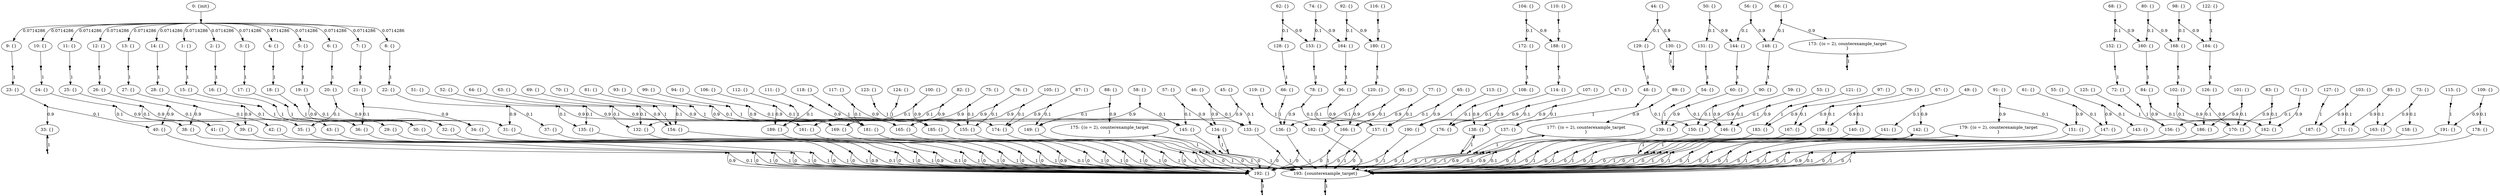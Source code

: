 digraph model {
	0 [ label = "0: {init}" ];
	1 [ label = "1: {}" ];
	2 [ label = "2: {}" ];
	3 [ label = "3: {}" ];
	4 [ label = "4: {}" ];
	5 [ label = "5: {}" ];
	6 [ label = "6: {}" ];
	7 [ label = "7: {}" ];
	8 [ label = "8: {}" ];
	9 [ label = "9: {}" ];
	10 [ label = "10: {}" ];
	11 [ label = "11: {}" ];
	12 [ label = "12: {}" ];
	13 [ label = "13: {}" ];
	14 [ label = "14: {}" ];
	15 [ label = "15: {}" ];
	16 [ label = "16: {}" ];
	17 [ label = "17: {}" ];
	18 [ label = "18: {}" ];
	19 [ label = "19: {}" ];
	20 [ label = "20: {}" ];
	21 [ label = "21: {}" ];
	22 [ label = "22: {}" ];
	23 [ label = "23: {}" ];
	24 [ label = "24: {}" ];
	25 [ label = "25: {}" ];
	26 [ label = "26: {}" ];
	27 [ label = "27: {}" ];
	28 [ label = "28: {}" ];
	29 [ label = "29: {}" ];
	30 [ label = "30: {}" ];
	31 [ label = "31: {}" ];
	32 [ label = "32: {}" ];
	33 [ label = "33: {}" ];
	34 [ label = "34: {}" ];
	35 [ label = "35: {}" ];
	36 [ label = "36: {}" ];
	37 [ label = "37: {}" ];
	38 [ label = "38: {}" ];
	39 [ label = "39: {}" ];
	40 [ label = "40: {}" ];
	41 [ label = "41: {}" ];
	42 [ label = "42: {}" ];
	43 [ label = "43: {}" ];
	44 [ label = "44: {}" ];
	45 [ label = "45: {}" ];
	46 [ label = "46: {}" ];
	47 [ label = "47: {}" ];
	48 [ label = "48: {}" ];
	49 [ label = "49: {}" ];
	50 [ label = "50: {}" ];
	51 [ label = "51: {}" ];
	52 [ label = "52: {}" ];
	53 [ label = "53: {}" ];
	54 [ label = "54: {}" ];
	55 [ label = "55: {}" ];
	56 [ label = "56: {}" ];
	57 [ label = "57: {}" ];
	58 [ label = "58: {}" ];
	59 [ label = "59: {}" ];
	60 [ label = "60: {}" ];
	61 [ label = "61: {}" ];
	62 [ label = "62: {}" ];
	63 [ label = "63: {}" ];
	64 [ label = "64: {}" ];
	65 [ label = "65: {}" ];
	66 [ label = "66: {}" ];
	67 [ label = "67: {}" ];
	68 [ label = "68: {}" ];
	69 [ label = "69: {}" ];
	70 [ label = "70: {}" ];
	71 [ label = "71: {}" ];
	72 [ label = "72: {}" ];
	73 [ label = "73: {}" ];
	74 [ label = "74: {}" ];
	75 [ label = "75: {}" ];
	76 [ label = "76: {}" ];
	77 [ label = "77: {}" ];
	78 [ label = "78: {}" ];
	79 [ label = "79: {}" ];
	80 [ label = "80: {}" ];
	81 [ label = "81: {}" ];
	82 [ label = "82: {}" ];
	83 [ label = "83: {}" ];
	84 [ label = "84: {}" ];
	85 [ label = "85: {}" ];
	86 [ label = "86: {}" ];
	87 [ label = "87: {}" ];
	88 [ label = "88: {}" ];
	89 [ label = "89: {}" ];
	90 [ label = "90: {}" ];
	91 [ label = "91: {}" ];
	92 [ label = "92: {}" ];
	93 [ label = "93: {}" ];
	94 [ label = "94: {}" ];
	95 [ label = "95: {}" ];
	96 [ label = "96: {}" ];
	97 [ label = "97: {}" ];
	98 [ label = "98: {}" ];
	99 [ label = "99: {}" ];
	100 [ label = "100: {}" ];
	101 [ label = "101: {}" ];
	102 [ label = "102: {}" ];
	103 [ label = "103: {}" ];
	104 [ label = "104: {}" ];
	105 [ label = "105: {}" ];
	106 [ label = "106: {}" ];
	107 [ label = "107: {}" ];
	108 [ label = "108: {}" ];
	109 [ label = "109: {}" ];
	110 [ label = "110: {}" ];
	111 [ label = "111: {}" ];
	112 [ label = "112: {}" ];
	113 [ label = "113: {}" ];
	114 [ label = "114: {}" ];
	115 [ label = "115: {}" ];
	116 [ label = "116: {}" ];
	117 [ label = "117: {}" ];
	118 [ label = "118: {}" ];
	119 [ label = "119: {}" ];
	120 [ label = "120: {}" ];
	121 [ label = "121: {}" ];
	122 [ label = "122: {}" ];
	123 [ label = "123: {}" ];
	124 [ label = "124: {}" ];
	125 [ label = "125: {}" ];
	126 [ label = "126: {}" ];
	127 [ label = "127: {}" ];
	128 [ label = "128: {}" ];
	129 [ label = "129: {}" ];
	130 [ label = "130: {}" ];
	131 [ label = "131: {}" ];
	132 [ label = "132: {}" ];
	133 [ label = "133: {}" ];
	134 [ label = "134: {}" ];
	135 [ label = "135: {}" ];
	136 [ label = "136: {}" ];
	137 [ label = "137: {}" ];
	138 [ label = "138: {}" ];
	139 [ label = "139: {}" ];
	140 [ label = "140: {}" ];
	141 [ label = "141: {}" ];
	142 [ label = "142: {}" ];
	143 [ label = "143: {}" ];
	144 [ label = "144: {}" ];
	145 [ label = "145: {}" ];
	146 [ label = "146: {}" ];
	147 [ label = "147: {}" ];
	148 [ label = "148: {}" ];
	149 [ label = "149: {}" ];
	150 [ label = "150: {}" ];
	151 [ label = "151: {}" ];
	152 [ label = "152: {}" ];
	153 [ label = "153: {}" ];
	154 [ label = "154: {}" ];
	155 [ label = "155: {}" ];
	156 [ label = "156: {}" ];
	157 [ label = "157: {}" ];
	158 [ label = "158: {}" ];
	159 [ label = "159: {}" ];
	160 [ label = "160: {}" ];
	161 [ label = "161: {}" ];
	162 [ label = "162: {}" ];
	163 [ label = "163: {}" ];
	164 [ label = "164: {}" ];
	165 [ label = "165: {}" ];
	166 [ label = "166: {}" ];
	167 [ label = "167: {}" ];
	168 [ label = "168: {}" ];
	169 [ label = "169: {}" ];
	170 [ label = "170: {}" ];
	171 [ label = "171: {}" ];
	172 [ label = "172: {}" ];
	173 [ label = "173: {(o = 2), counterexample_target
}" ];
	174 [ label = "174: {}" ];
	175 [ label = "175: {(o = 2), counterexample_target
}" ];
	176 [ label = "176: {}" ];
	177 [ label = "177: {(o = 2), counterexample_target
}" ];
	178 [ label = "178: {}" ];
	179 [ label = "179: {(o = 2), counterexample_target
}" ];
	180 [ label = "180: {}" ];
	181 [ label = "181: {}" ];
	182 [ label = "182: {}" ];
	183 [ label = "183: {}" ];
	184 [ label = "184: {}" ];
	185 [ label = "185: {}" ];
	186 [ label = "186: {}" ];
	187 [ label = "187: {}" ];
	188 [ label = "188: {}" ];
	189 [ label = "189: {}" ];
	190 [ label = "190: {}" ];
	191 [ label = "191: {}" ];
	192 [ label = "192: {}" ];
	193 [ label = "193: {counterexample_target}" ];
	"0c0" [shape = "point"];
	0 -> "0c0";
	"0c0" -> 1 [ label= "0.0714286" ];
	"0c0" -> 2 [ label= "0.0714286" ];
	"0c0" -> 3 [ label= "0.0714286" ];
	"0c0" -> 4 [ label= "0.0714286" ];
	"0c0" -> 5 [ label= "0.0714286" ];
	"0c0" -> 6 [ label= "0.0714286" ];
	"0c0" -> 7 [ label= "0.0714286" ];
	"0c0" -> 8 [ label= "0.0714286" ];
	"0c0" -> 9 [ label= "0.0714286" ];
	"0c0" -> 10 [ label= "0.0714286" ];
	"0c0" -> 11 [ label= "0.0714286" ];
	"0c0" -> 12 [ label= "0.0714286" ];
	"0c0" -> 13 [ label= "0.0714286" ];
	"0c0" -> 14 [ label= "0.0714286" ];
	"1c0" [shape = "point"];
	1 -> "1c0";
	"1c0" -> 15 [ label= "1" ];
	"2c0" [shape = "point"];
	2 -> "2c0";
	"2c0" -> 16 [ label= "1" ];
	"3c0" [shape = "point"];
	3 -> "3c0";
	"3c0" -> 17 [ label= "1" ];
	"4c0" [shape = "point"];
	4 -> "4c0";
	"4c0" -> 18 [ label= "1" ];
	"5c0" [shape = "point"];
	5 -> "5c0";
	"5c0" -> 19 [ label= "1" ];
	"6c0" [shape = "point"];
	6 -> "6c0";
	"6c0" -> 20 [ label= "1" ];
	"7c0" [shape = "point"];
	7 -> "7c0";
	"7c0" -> 21 [ label= "1" ];
	"8c0" [shape = "point"];
	8 -> "8c0";
	"8c0" -> 22 [ label= "1" ];
	"9c0" [shape = "point"];
	9 -> "9c0";
	"9c0" -> 23 [ label= "1" ];
	"10c0" [shape = "point"];
	10 -> "10c0";
	"10c0" -> 24 [ label= "1" ];
	"11c0" [shape = "point"];
	11 -> "11c0";
	"11c0" -> 25 [ label= "1" ];
	"12c0" [shape = "point"];
	12 -> "12c0";
	"12c0" -> 26 [ label= "1" ];
	"13c0" [shape = "point"];
	13 -> "13c0";
	"13c0" -> 27 [ label= "1" ];
	"14c0" [shape = "point"];
	14 -> "14c0";
	"14c0" -> 28 [ label= "1" ];
	"15c0" [shape = "point"];
	15 -> "15c0";
	"15c0" -> 30 [ label= "1" ];
	"16c0" [shape = "point"];
	16 -> "16c0";
	"16c0" -> 29 [ label= "1" ];
	"17c0" [shape = "point"];
	17 -> "17c0";
	"17c0" -> 32 [ label= "1" ];
	"18c0" [shape = "point"];
	18 -> "18c0";
	"18c0" -> 34 [ label= "1" ];
	"19c0" [shape = "point"];
	19 -> "19c0";
	"19c0" -> 30 [ label= "0.9" ];
	"19c0" -> 31 [ label= "0.1" ];
	"20c0" [shape = "point"];
	20 -> "20c0";
	"20c0" -> 32 [ label= "0.9" ];
	"20c0" -> 35 [ label= "0.1" ];
	"21c0" [shape = "point"];
	21 -> "21c0";
	"21c0" -> 34 [ label= "0.9" ];
	"21c0" -> 36 [ label= "0.1" ];
	"22c0" [shape = "point"];
	22 -> "22c0";
	"22c0" -> 31 [ label= "0.9" ];
	"22c0" -> 37 [ label= "0.1" ];
	"23c0" [shape = "point"];
	23 -> "23c0";
	"23c0" -> 33 [ label= "0.9" ];
	"23c0" -> 40 [ label= "0.1" ];
	"24c0" [shape = "point"];
	24 -> "24c0";
	"24c0" -> 35 [ label= "0.9" ];
	"24c0" -> 38 [ label= "0.1" ];
	"25c0" [shape = "point"];
	25 -> "25c0";
	"25c0" -> 36 [ label= "0.9" ];
	"25c0" -> 39 [ label= "0.1" ];
	"26c0" [shape = "point"];
	26 -> "26c0";
	"26c0" -> 40 [ label= "0.9" ];
	"26c0" -> 41 [ label= "0.1" ];
	"27c0" [shape = "point"];
	27 -> "27c0";
	"27c0" -> 38 [ label= "0.9" ];
	"27c0" -> 42 [ label= "0.1" ];
	"28c0" [shape = "point"];
	28 -> "28c0";
	"28c0" -> 39 [ label= "0.9" ];
	"28c0" -> 43 [ label= "0.1" ];
	"29c0" [shape = "point"];
	29 -> "29c0";
	"29c0" -> 192 [ label= "0" ];
	"29c0" -> 193 [ label= "1" ];
	"30c0" [shape = "point"];
	30 -> "30c0";
	"30c0" -> 192 [ label= "0" ];
	"30c0" -> 193 [ label= "1" ];
	"31c0" [shape = "point"];
	31 -> "31c0";
	"31c0" -> 192 [ label= "0" ];
	"31c0" -> 193 [ label= "1" ];
	"32c0" [shape = "point"];
	32 -> "32c0";
	"32c0" -> 192 [ label= "0.9" ];
	"32c0" -> 193 [ label= "0.1" ];
	"33c0" [shape = "point"];
	33 -> "33c0";
	"33c0" -> 33 [ label= "1" ];
	"34c0" [shape = "point"];
	34 -> "34c0";
	"34c0" -> 192 [ label= "0" ];
	"34c0" -> 193 [ label= "1" ];
	"35c0" [shape = "point"];
	35 -> "35c0";
	"35c0" -> 192 [ label= "0" ];
	"35c0" -> 193 [ label= "1" ];
	"36c0" [shape = "point"];
	36 -> "36c0";
	"36c0" -> 192 [ label= "0.9" ];
	"36c0" -> 193 [ label= "0.1" ];
	"37c0" [shape = "point"];
	37 -> "37c0";
	"37c0" -> 192 [ label= "0" ];
	"37c0" -> 193 [ label= "1" ];
	"38c0" [shape = "point"];
	38 -> "38c0";
	"38c0" -> 192 [ label= "0" ];
	"38c0" -> 193 [ label= "1" ];
	"39c0" [shape = "point"];
	39 -> "39c0";
	"39c0" -> 192 [ label= "0" ];
	"39c0" -> 193 [ label= "1" ];
	"40c0" [shape = "point"];
	40 -> "40c0";
	"40c0" -> 192 [ label= "0.9" ];
	"40c0" -> 193 [ label= "0.1" ];
	"41c0" [shape = "point"];
	41 -> "41c0";
	"41c0" -> 192 [ label= "0" ];
	"41c0" -> 193 [ label= "1" ];
	"42c0" [shape = "point"];
	42 -> "42c0";
	"42c0" -> 192 [ label= "0" ];
	"42c0" -> 193 [ label= "1" ];
	"43c0" [shape = "point"];
	43 -> "43c0";
	"43c0" -> 192 [ label= "0" ];
	"43c0" -> 193 [ label= "1" ];
	"44c0" [shape = "point"];
	44 -> "44c0";
	"44c0" -> 129 [ label= "0.1" ];
	"44c0" -> 130 [ label= "0.9" ];
	"45c0" [shape = "point"];
	45 -> "45c0";
	"45c0" -> 132 [ label= "0.9" ];
	"45c0" -> 133 [ label= "0.1" ];
	"46c0" [shape = "point"];
	46 -> "46c0";
	"46c0" -> 133 [ label= "0.1" ];
	"46c0" -> 134 [ label= "0.9" ];
	"47c0" [shape = "point"];
	47 -> "47c0";
	"47c0" -> 137 [ label= "0.1" ];
	"47c0" -> 138 [ label= "0.9" ];
	"48c0" [shape = "point"];
	48 -> "48c0";
	"48c0" -> 137 [ label= "1" ];
	"49c0" [shape = "point"];
	49 -> "49c0";
	"49c0" -> 141 [ label= "0.1" ];
	"49c0" -> 142 [ label= "0.9" ];
	"50c0" [shape = "point"];
	50 -> "50c0";
	"50c0" -> 131 [ label= "0.1" ];
	"50c0" -> 144 [ label= "0.9" ];
	"51c0" [shape = "point"];
	51 -> "51c0";
	"51c0" -> 133 [ label= "0.9" ];
	"51c0" -> 135 [ label= "0.1" ];
	"52c0" [shape = "point"];
	52 -> "52c0";
	"52c0" -> 135 [ label= "0.1" ];
	"52c0" -> 145 [ label= "0.9" ];
	"53c0" [shape = "point"];
	53 -> "53c0";
	"53c0" -> 139 [ label= "0.1" ];
	"53c0" -> 146 [ label= "0.9" ];
	"54c0" [shape = "point"];
	54 -> "54c0";
	"54c0" -> 139 [ label= "1" ];
	"55c0" [shape = "point"];
	55 -> "55c0";
	"55c0" -> 143 [ label= "0.1" ];
	"55c0" -> 147 [ label= "0.9" ];
	"56c0" [shape = "point"];
	56 -> "56c0";
	"56c0" -> 144 [ label= "0.1" ];
	"56c0" -> 148 [ label= "0.9" ];
	"57c0" [shape = "point"];
	57 -> "57c0";
	"57c0" -> 134 [ label= "0.9" ];
	"57c0" -> 145 [ label= "0.1" ];
	"58c0" [shape = "point"];
	58 -> "58c0";
	"58c0" -> 145 [ label= "0.1" ];
	"58c0" -> 149 [ label= "0.9" ];
	"59c0" [shape = "point"];
	59 -> "59c0";
	"59c0" -> 146 [ label= "0.1" ];
	"59c0" -> 150 [ label= "0.9" ];
	"60c0" [shape = "point"];
	60 -> "60c0";
	"60c0" -> 139 [ label= "0.9" ];
	"60c0" -> 146 [ label= "0.1" ];
	"61c0" [shape = "point"];
	61 -> "61c0";
	"61c0" -> 147 [ label= "0.1" ];
	"61c0" -> 151 [ label= "0.9" ];
	"62c0" [shape = "point"];
	62 -> "62c0";
	"62c0" -> 128 [ label= "0.1" ];
	"62c0" -> 153 [ label= "0.9" ];
	"63c0" [shape = "point"];
	63 -> "63c0";
	"63c0" -> 132 [ label= "0.1" ];
	"63c0" -> 154 [ label= "0.9" ];
	"64c0" [shape = "point"];
	64 -> "64c0";
	"64c0" -> 132 [ label= "0.1" ];
	"64c0" -> 155 [ label= "0.9" ];
	"65c0" [shape = "point"];
	65 -> "65c0";
	"65c0" -> 136 [ label= "0.1" ];
	"65c0" -> 157 [ label= "0.9" ];
	"66c0" [shape = "point"];
	66 -> "66c0";
	"66c0" -> 136 [ label= "1" ];
	"67c0" [shape = "point"];
	67 -> "67c0";
	"67c0" -> 140 [ label= "0.1" ];
	"67c0" -> 159 [ label= "0.9" ];
	"68c0" [shape = "point"];
	68 -> "68c0";
	"68c0" -> 152 [ label= "0.1" ];
	"68c0" -> 160 [ label= "0.9" ];
	"69c0" [shape = "point"];
	69 -> "69c0";
	"69c0" -> 154 [ label= "1" ];
	"70c0" [shape = "point"];
	70 -> "70c0";
	"70c0" -> 154 [ label= "0.1" ];
	"70c0" -> 161 [ label= "0.9" ];
	"71c0" [shape = "point"];
	71 -> "71c0";
	"71c0" -> 156 [ label= "0.1" ];
	"71c0" -> 162 [ label= "0.9" ];
	"72c0" [shape = "point"];
	72 -> "72c0";
	"72c0" -> 156 [ label= "1" ];
	"73c0" [shape = "point"];
	73 -> "73c0";
	"73c0" -> 158 [ label= "0.1" ];
	"73c0" -> 163 [ label= "0.9" ];
	"74c0" [shape = "point"];
	74 -> "74c0";
	"74c0" -> 153 [ label= "0.1" ];
	"74c0" -> 164 [ label= "0.9" ];
	"75c0" [shape = "point"];
	75 -> "75c0";
	"75c0" -> 155 [ label= "0.1" ];
	"75c0" -> 161 [ label= "0.9" ];
	"76c0" [shape = "point"];
	76 -> "76c0";
	"76c0" -> 155 [ label= "0.1" ];
	"76c0" -> 165 [ label= "0.9" ];
	"77c0" [shape = "point"];
	77 -> "77c0";
	"77c0" -> 157 [ label= "0.1" ];
	"77c0" -> 166 [ label= "0.9" ];
	"78c0" [shape = "point"];
	78 -> "78c0";
	"78c0" -> 136 [ label= "0.9" ];
	"78c0" -> 157 [ label= "0.1" ];
	"79c0" [shape = "point"];
	79 -> "79c0";
	"79c0" -> 159 [ label= "0.1" ];
	"79c0" -> 167 [ label= "0.9" ];
	"80c0" [shape = "point"];
	80 -> "80c0";
	"80c0" -> 160 [ label= "0.1" ];
	"80c0" -> 168 [ label= "0.9" ];
	"81c0" [shape = "point"];
	81 -> "81c0";
	"81c0" -> 161 [ label= "1" ];
	"82c0" [shape = "point"];
	82 -> "82c0";
	"82c0" -> 161 [ label= "0.1" ];
	"82c0" -> 169 [ label= "0.9" ];
	"83c0" [shape = "point"];
	83 -> "83c0";
	"83c0" -> 162 [ label= "0.1" ];
	"83c0" -> 170 [ label= "0.9" ];
	"84c0" [shape = "point"];
	84 -> "84c0";
	"84c0" -> 156 [ label= "0.9" ];
	"84c0" -> 162 [ label= "0.1" ];
	"85c0" [shape = "point"];
	85 -> "85c0";
	"85c0" -> 163 [ label= "0.1" ];
	"85c0" -> 171 [ label= "0.9" ];
	"86c0" [shape = "point"];
	86 -> "86c0";
	"86c0" -> 148 [ label= "0.1" ];
	"86c0" -> 173 [ label= "0.9" ];
	"87c0" [shape = "point"];
	87 -> "87c0";
	"87c0" -> 149 [ label= "0.1" ];
	"87c0" -> 174 [ label= "0.9" ];
	"88c0" [shape = "point"];
	88 -> "88c0";
	"88c0" -> 149 [ label= "0.1" ];
	"88c0" -> 175 [ label= "0.9" ];
	"89c0" [shape = "point"];
	89 -> "89c0";
	"89c0" -> 150 [ label= "0.1" ];
	"89c0" -> 177 [ label= "0.9" ];
	"90c0" [shape = "point"];
	90 -> "90c0";
	"90c0" -> 146 [ label= "0.9" ];
	"90c0" -> 150 [ label= "0.1" ];
	"91c0" [shape = "point"];
	91 -> "91c0";
	"91c0" -> 151 [ label= "0.1" ];
	"91c0" -> 179 [ label= "0.9" ];
	"92c0" [shape = "point"];
	92 -> "92c0";
	"92c0" -> 164 [ label= "0.1" ];
	"92c0" -> 180 [ label= "0.9" ];
	"93c0" [shape = "point"];
	93 -> "93c0";
	"93c0" -> 165 [ label= "0.1" ];
	"93c0" -> 169 [ label= "0.9" ];
	"94c0" [shape = "point"];
	94 -> "94c0";
	"94c0" -> 165 [ label= "0.1" ];
	"94c0" -> 181 [ label= "0.9" ];
	"95c0" [shape = "point"];
	95 -> "95c0";
	"95c0" -> 166 [ label= "0.1" ];
	"95c0" -> 182 [ label= "0.9" ];
	"96c0" [shape = "point"];
	96 -> "96c0";
	"96c0" -> 157 [ label= "0.9" ];
	"96c0" -> 166 [ label= "0.1" ];
	"97c0" [shape = "point"];
	97 -> "97c0";
	"97c0" -> 167 [ label= "0.1" ];
	"97c0" -> 183 [ label= "0.9" ];
	"98c0" [shape = "point"];
	98 -> "98c0";
	"98c0" -> 168 [ label= "0.1" ];
	"98c0" -> 184 [ label= "0.9" ];
	"99c0" [shape = "point"];
	99 -> "99c0";
	"99c0" -> 169 [ label= "1" ];
	"100c0" [shape = "point"];
	100 -> "100c0";
	"100c0" -> 169 [ label= "0.1" ];
	"100c0" -> 185 [ label= "0.9" ];
	"101c0" [shape = "point"];
	101 -> "101c0";
	"101c0" -> 170 [ label= "0.1" ];
	"101c0" -> 186 [ label= "0.9" ];
	"102c0" [shape = "point"];
	102 -> "102c0";
	"102c0" -> 162 [ label= "0.9" ];
	"102c0" -> 170 [ label= "0.1" ];
	"103c0" [shape = "point"];
	103 -> "103c0";
	"103c0" -> 171 [ label= "0.1" ];
	"103c0" -> 187 [ label= "0.9" ];
	"104c0" [shape = "point"];
	104 -> "104c0";
	"104c0" -> 172 [ label= "0.1" ];
	"104c0" -> 188 [ label= "0.9" ];
	"105c0" [shape = "point"];
	105 -> "105c0";
	"105c0" -> 165 [ label= "0.9" ];
	"105c0" -> 174 [ label= "0.1" ];
	"106c0" [shape = "point"];
	106 -> "106c0";
	"106c0" -> 174 [ label= "0.1" ];
	"106c0" -> 189 [ label= "0.9" ];
	"107c0" [shape = "point"];
	107 -> "107c0";
	"107c0" -> 176 [ label= "0.1" ];
	"107c0" -> 190 [ label= "0.9" ];
	"108c0" [shape = "point"];
	108 -> "108c0";
	"108c0" -> 138 [ label= "0.9" ];
	"108c0" -> 176 [ label= "0.1" ];
	"109c0" [shape = "point"];
	109 -> "109c0";
	"109c0" -> 178 [ label= "0.1" ];
	"109c0" -> 191 [ label= "0.9" ];
	"110c0" [shape = "point"];
	110 -> "110c0";
	"110c0" -> 188 [ label= "1" ];
	"111c0" [shape = "point"];
	111 -> "111c0";
	"111c0" -> 181 [ label= "0.9" ];
	"111c0" -> 189 [ label= "0.1" ];
	"112c0" [shape = "point"];
	112 -> "112c0";
	"112c0" -> 189 [ label= "1" ];
	"113c0" [shape = "point"];
	113 -> "113c0";
	"113c0" -> 190 [ label= "1" ];
	"114c0" [shape = "point"];
	114 -> "114c0";
	"114c0" -> 176 [ label= "0.9" ];
	"114c0" -> 190 [ label= "0.1" ];
	"115c0" [shape = "point"];
	115 -> "115c0";
	"115c0" -> 191 [ label= "1" ];
	"116c0" [shape = "point"];
	116 -> "116c0";
	"116c0" -> 180 [ label= "1" ];
	"117c0" [shape = "point"];
	117 -> "117c0";
	"117c0" -> 181 [ label= "0.1" ];
	"117c0" -> 185 [ label= "0.9" ];
	"118c0" [shape = "point"];
	118 -> "118c0";
	"118c0" -> 181 [ label= "1" ];
	"119c0" [shape = "point"];
	119 -> "119c0";
	"119c0" -> 182 [ label= "1" ];
	"120c0" [shape = "point"];
	120 -> "120c0";
	"120c0" -> 166 [ label= "0.9" ];
	"120c0" -> 182 [ label= "0.1" ];
	"121c0" [shape = "point"];
	121 -> "121c0";
	"121c0" -> 183 [ label= "1" ];
	"122c0" [shape = "point"];
	122 -> "122c0";
	"122c0" -> 184 [ label= "1" ];
	"123c0" [shape = "point"];
	123 -> "123c0";
	"123c0" -> 185 [ label= "1" ];
	"124c0" [shape = "point"];
	124 -> "124c0";
	"124c0" -> 185 [ label= "1" ];
	"125c0" [shape = "point"];
	125 -> "125c0";
	"125c0" -> 186 [ label= "1" ];
	"126c0" [shape = "point"];
	126 -> "126c0";
	"126c0" -> 170 [ label= "0.9" ];
	"126c0" -> 186 [ label= "0.1" ];
	"127c0" [shape = "point"];
	127 -> "127c0";
	"127c0" -> 187 [ label= "1" ];
	"128c0" [shape = "point"];
	128 -> "128c0";
	"128c0" -> 66 [ label= "1" ];
	"129c0" [shape = "point"];
	129 -> "129c0";
	"129c0" -> 48 [ label= "1" ];
	"130c0" [shape = "point"];
	130 -> "130c0";
	"130c0" -> 130 [ label= "1" ];
	"131c0" [shape = "point"];
	131 -> "131c0";
	"131c0" -> 54 [ label= "1" ];
	"132c0" [shape = "point"];
	132 -> "132c0";
	"132c0" -> 192 [ label= "0" ];
	"132c0" -> 193 [ label= "1" ];
	"133c0" [shape = "point"];
	133 -> "133c0";
	"133c0" -> 192 [ label= "0" ];
	"133c0" -> 193 [ label= "1" ];
	"134c0" [shape = "point"];
	134 -> "134c0";
	"134c0" -> 134 [ label= "1" ];
	"135c0" [shape = "point"];
	135 -> "135c0";
	"135c0" -> 192 [ label= "0" ];
	"135c0" -> 193 [ label= "1" ];
	"136c0" [shape = "point"];
	136 -> "136c0";
	"136c0" -> 192 [ label= "0" ];
	"136c0" -> 193 [ label= "1" ];
	"137c0" [shape = "point"];
	137 -> "137c0";
	"137c0" -> 192 [ label= "0" ];
	"137c0" -> 193 [ label= "1" ];
	"138c0" [shape = "point"];
	138 -> "138c0";
	"138c0" -> 138 [ label= "1" ];
	"139c0" [shape = "point"];
	139 -> "139c0";
	"139c0" -> 192 [ label= "0" ];
	"139c0" -> 193 [ label= "1" ];
	"140c0" [shape = "point"];
	140 -> "140c0";
	"140c0" -> 192 [ label= "0" ];
	"140c0" -> 193 [ label= "1" ];
	"141c0" [shape = "point"];
	141 -> "141c0";
	"141c0" -> 192 [ label= "0" ];
	"141c0" -> 193 [ label= "1" ];
	"142c0" [shape = "point"];
	142 -> "142c0";
	"142c0" -> 142 [ label= "1" ];
	"143c0" [shape = "point"];
	143 -> "143c0";
	"143c0" -> 192 [ label= "0" ];
	"143c0" -> 193 [ label= "1" ];
	"144c0" [shape = "point"];
	144 -> "144c0";
	"144c0" -> 60 [ label= "1" ];
	"145c0" [shape = "point"];
	145 -> "145c0";
	"145c0" -> 192 [ label= "0" ];
	"145c0" -> 193 [ label= "1" ];
	"146c0" [shape = "point"];
	146 -> "146c0";
	"146c0" -> 192 [ label= "0.9" ];
	"146c0" -> 193 [ label= "0.1" ];
	"147c0" [shape = "point"];
	147 -> "147c0";
	"147c0" -> 192 [ label= "0" ];
	"147c0" -> 193 [ label= "1" ];
	"148c0" [shape = "point"];
	148 -> "148c0";
	"148c0" -> 90 [ label= "1" ];
	"149c0" [shape = "point"];
	149 -> "149c0";
	"149c0" -> 192 [ label= "0" ];
	"149c0" -> 193 [ label= "1" ];
	"150c0" [shape = "point"];
	150 -> "150c0";
	"150c0" -> 192 [ label= "0.9" ];
	"150c0" -> 193 [ label= "0.1" ];
	"151c0" [shape = "point"];
	151 -> "151c0";
	"151c0" -> 192 [ label= "0" ];
	"151c0" -> 193 [ label= "1" ];
	"152c0" [shape = "point"];
	152 -> "152c0";
	"152c0" -> 72 [ label= "1" ];
	"153c0" [shape = "point"];
	153 -> "153c0";
	"153c0" -> 78 [ label= "1" ];
	"154c0" [shape = "point"];
	154 -> "154c0";
	"154c0" -> 192 [ label= "0.9" ];
	"154c0" -> 193 [ label= "0.1" ];
	"155c0" [shape = "point"];
	155 -> "155c0";
	"155c0" -> 192 [ label= "0" ];
	"155c0" -> 193 [ label= "1" ];
	"156c0" [shape = "point"];
	156 -> "156c0";
	"156c0" -> 192 [ label= "0" ];
	"156c0" -> 193 [ label= "1" ];
	"157c0" [shape = "point"];
	157 -> "157c0";
	"157c0" -> 192 [ label= "0" ];
	"157c0" -> 193 [ label= "1" ];
	"158c0" [shape = "point"];
	158 -> "158c0";
	"158c0" -> 192 [ label= "0.9" ];
	"158c0" -> 193 [ label= "0.1" ];
	"159c0" [shape = "point"];
	159 -> "159c0";
	"159c0" -> 192 [ label= "0" ];
	"159c0" -> 193 [ label= "1" ];
	"160c0" [shape = "point"];
	160 -> "160c0";
	"160c0" -> 84 [ label= "1" ];
	"161c0" [shape = "point"];
	161 -> "161c0";
	"161c0" -> 192 [ label= "0" ];
	"161c0" -> 193 [ label= "1" ];
	"162c0" [shape = "point"];
	162 -> "162c0";
	"162c0" -> 192 [ label= "0" ];
	"162c0" -> 193 [ label= "1" ];
	"163c0" [shape = "point"];
	163 -> "163c0";
	"163c0" -> 192 [ label= "0" ];
	"163c0" -> 193 [ label= "1" ];
	"164c0" [shape = "point"];
	164 -> "164c0";
	"164c0" -> 96 [ label= "1" ];
	"165c0" [shape = "point"];
	165 -> "165c0";
	"165c0" -> 192 [ label= "0" ];
	"165c0" -> 193 [ label= "1" ];
	"166c0" [shape = "point"];
	166 -> "166c0";
	"166c0" -> 192 [ label= "0" ];
	"166c0" -> 193 [ label= "1" ];
	"167c0" [shape = "point"];
	167 -> "167c0";
	"167c0" -> 192 [ label= "0" ];
	"167c0" -> 193 [ label= "1" ];
	"168c0" [shape = "point"];
	168 -> "168c0";
	"168c0" -> 102 [ label= "1" ];
	"169c0" [shape = "point"];
	169 -> "169c0";
	"169c0" -> 192 [ label= "0" ];
	"169c0" -> 193 [ label= "1" ];
	"170c0" [shape = "point"];
	170 -> "170c0";
	"170c0" -> 192 [ label= "0" ];
	"170c0" -> 193 [ label= "1" ];
	"171c0" [shape = "point"];
	171 -> "171c0";
	"171c0" -> 192 [ label= "0" ];
	"171c0" -> 193 [ label= "1" ];
	"172c0" [shape = "point"];
	172 -> "172c0";
	"172c0" -> 108 [ label= "1" ];
	"173c0" [shape = "point"];
	173 -> "173c0";
	"173c0" -> 173 [ label= "1" ];
	"174c0" [shape = "point"];
	174 -> "174c0";
	"174c0" -> 192 [ label= "0" ];
	"174c0" -> 193 [ label= "1" ];
	"175c0" [shape = "point"];
	175 -> "175c0";
	"175c0" -> 175 [ label= "1" ];
	"176c0" [shape = "point"];
	176 -> "176c0";
	"176c0" -> 192 [ label= "0" ];
	"176c0" -> 193 [ label= "1" ];
	"177c0" [shape = "point"];
	177 -> "177c0";
	"177c0" -> 177 [ label= "1" ];
	"178c0" [shape = "point"];
	178 -> "178c0";
	"178c0" -> 192 [ label= "0" ];
	"178c0" -> 193 [ label= "1" ];
	"179c0" [shape = "point"];
	179 -> "179c0";
	"179c0" -> 179 [ label= "1" ];
	"180c0" [shape = "point"];
	180 -> "180c0";
	"180c0" -> 120 [ label= "1" ];
	"181c0" [shape = "point"];
	181 -> "181c0";
	"181c0" -> 192 [ label= "0" ];
	"181c0" -> 193 [ label= "1" ];
	"182c0" [shape = "point"];
	182 -> "182c0";
	"182c0" -> 192 [ label= "0" ];
	"182c0" -> 193 [ label= "1" ];
	"183c0" [shape = "point"];
	183 -> "183c0";
	"183c0" -> 192 [ label= "0" ];
	"183c0" -> 193 [ label= "1" ];
	"184c0" [shape = "point"];
	184 -> "184c0";
	"184c0" -> 126 [ label= "1" ];
	"185c0" [shape = "point"];
	185 -> "185c0";
	"185c0" -> 192 [ label= "0" ];
	"185c0" -> 193 [ label= "1" ];
	"186c0" [shape = "point"];
	186 -> "186c0";
	"186c0" -> 192 [ label= "0" ];
	"186c0" -> 193 [ label= "1" ];
	"187c0" [shape = "point"];
	187 -> "187c0";
	"187c0" -> 192 [ label= "0" ];
	"187c0" -> 193 [ label= "1" ];
	"188c0" [shape = "point"];
	188 -> "188c0";
	"188c0" -> 114 [ label= "1" ];
	"189c0" [shape = "point"];
	189 -> "189c0";
	"189c0" -> 192 [ label= "0" ];
	"189c0" -> 193 [ label= "1" ];
	"190c0" [shape = "point"];
	190 -> "190c0";
	"190c0" -> 192 [ label= "0" ];
	"190c0" -> 193 [ label= "1" ];
	"191c0" [shape = "point"];
	191 -> "191c0";
	"191c0" -> 192 [ label= "0" ];
	"191c0" -> 193 [ label= "1" ];
	"192c0" [shape = "point"];
	192 -> "192c0";
	"192c0" -> 192 [ label= "1" ];
	"193c0" [shape = "point"];
	193 -> "193c0";
	"193c0" -> 193 [ label= "1" ];
}
